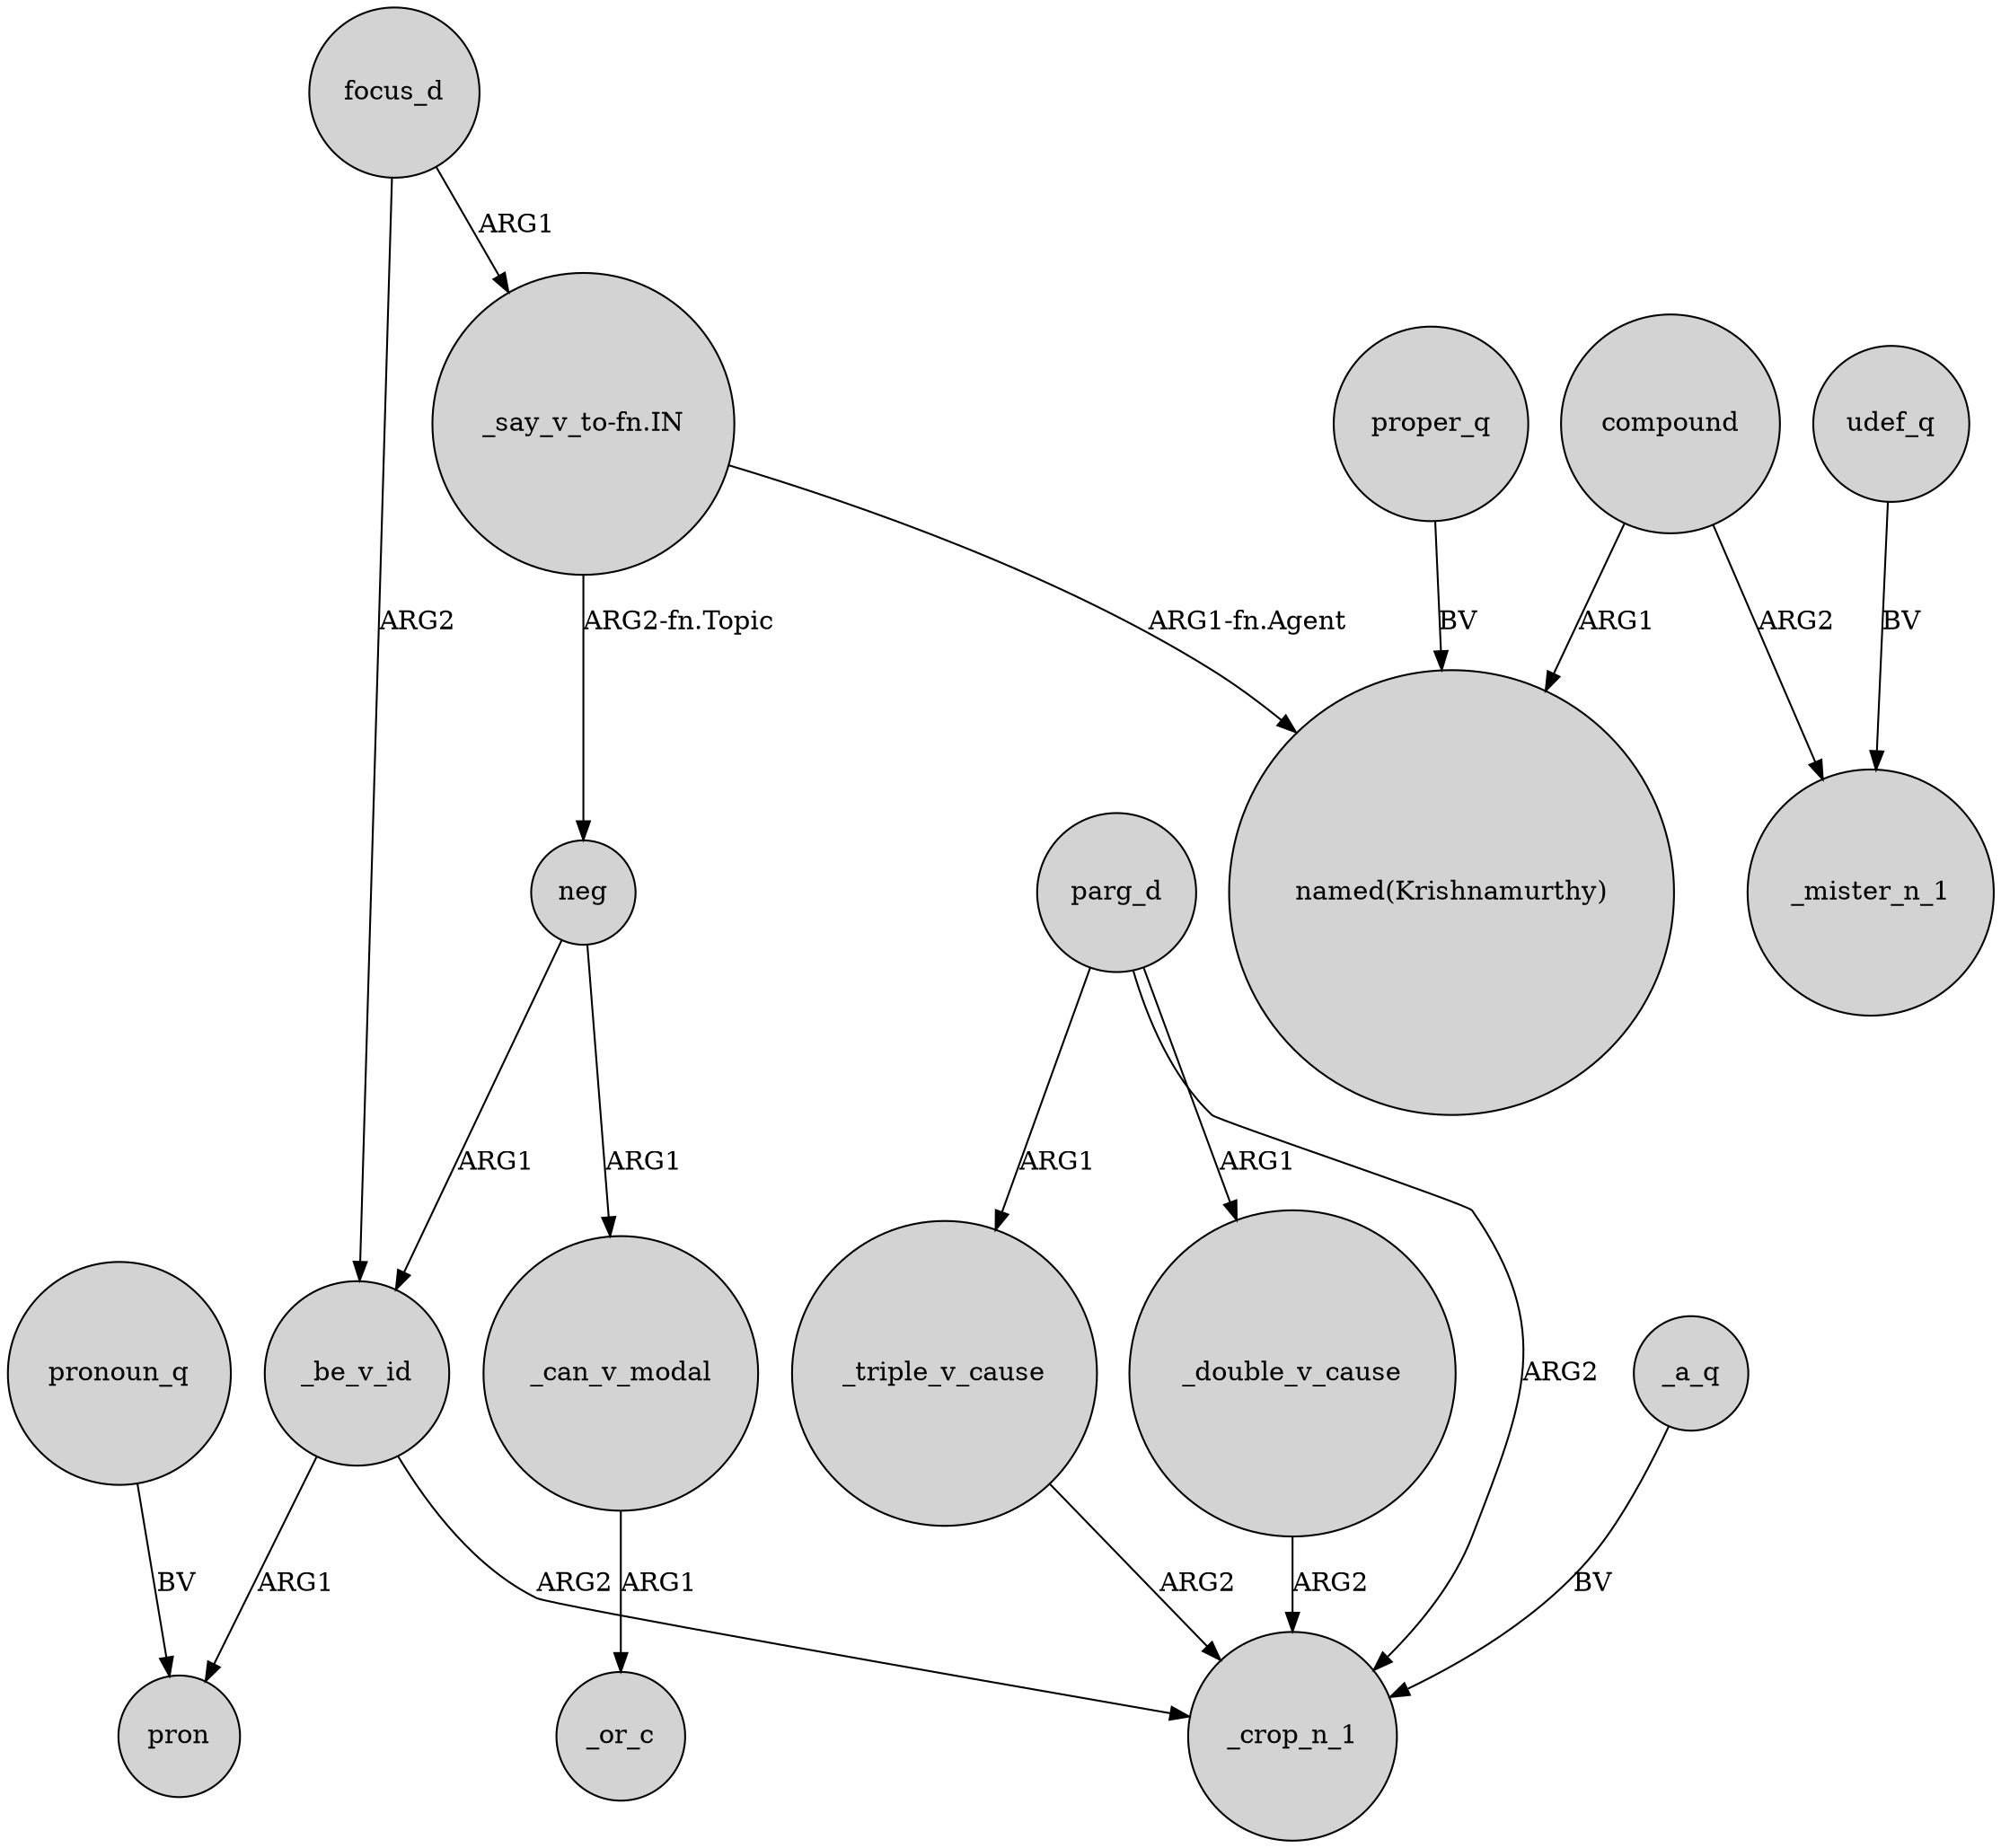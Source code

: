 digraph {
	node [shape=circle style=filled]
	focus_d -> _be_v_id [label=ARG2]
	parg_d -> _crop_n_1 [label=ARG2]
	_triple_v_cause -> _crop_n_1 [label=ARG2]
	"_say_v_to-fn.IN" -> "named(Krishnamurthy)" [label="ARG1-fn.Agent"]
	compound -> _mister_n_1 [label=ARG2]
	udef_q -> _mister_n_1 [label=BV]
	_be_v_id -> pron [label=ARG1]
	_can_v_modal -> _or_c [label=ARG1]
	_be_v_id -> _crop_n_1 [label=ARG2]
	pronoun_q -> pron [label=BV]
	_a_q -> _crop_n_1 [label=BV]
	parg_d -> _double_v_cause [label=ARG1]
	_double_v_cause -> _crop_n_1 [label=ARG2]
	compound -> "named(Krishnamurthy)" [label=ARG1]
	parg_d -> _triple_v_cause [label=ARG1]
	neg -> _be_v_id [label=ARG1]
	"_say_v_to-fn.IN" -> neg [label="ARG2-fn.Topic"]
	neg -> _can_v_modal [label=ARG1]
	proper_q -> "named(Krishnamurthy)" [label=BV]
	focus_d -> "_say_v_to-fn.IN" [label=ARG1]
}

